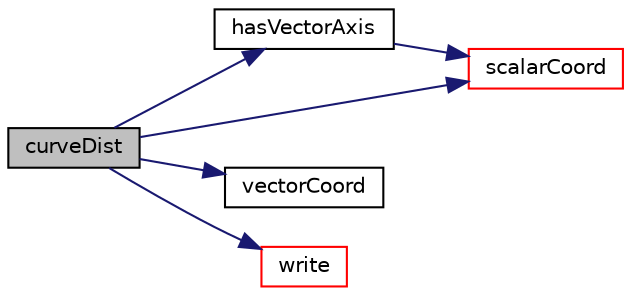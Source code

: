 digraph "curveDist"
{
  bgcolor="transparent";
  edge [fontname="Helvetica",fontsize="10",labelfontname="Helvetica",labelfontsize="10"];
  node [fontname="Helvetica",fontsize="10",shape=record];
  rankdir="LR";
  Node1 [label="curveDist",height=0.2,width=0.4,color="black", fillcolor="grey75", style="filled", fontcolor="black"];
  Node1 -> Node2 [color="midnightblue",fontsize="10",style="solid",fontname="Helvetica"];
  Node2 [label="hasVectorAxis",height=0.2,width=0.4,color="black",URL="$a00411.html#a62feccf6b117a623b835bcc65a71203c",tooltip="Is axis specification a vector. "];
  Node2 -> Node3 [color="midnightblue",fontsize="10",style="solid",fontname="Helvetica"];
  Node3 [label="scalarCoord",height=0.2,width=0.4,color="red",URL="$a00411.html#a1286edc76e59750f84243b537b8573db",tooltip="Get coordinate of point according to axis specification. "];
  Node1 -> Node3 [color="midnightblue",fontsize="10",style="solid",fontname="Helvetica"];
  Node1 -> Node4 [color="midnightblue",fontsize="10",style="solid",fontname="Helvetica"];
  Node4 [label="vectorCoord",height=0.2,width=0.4,color="black",URL="$a00411.html#a3d2a0b49b0801017e3023b5f0bbe94c6",tooltip="Get point according to axis=\"xyz\" specification. "];
  Node1 -> Node5 [color="midnightblue",fontsize="10",style="solid",fontname="Helvetica"];
  Node5 [label="write",height=0.2,width=0.4,color="red",URL="$a00411.html#a96b9226a2a13c0947da21f5265dd31dd"];
}
